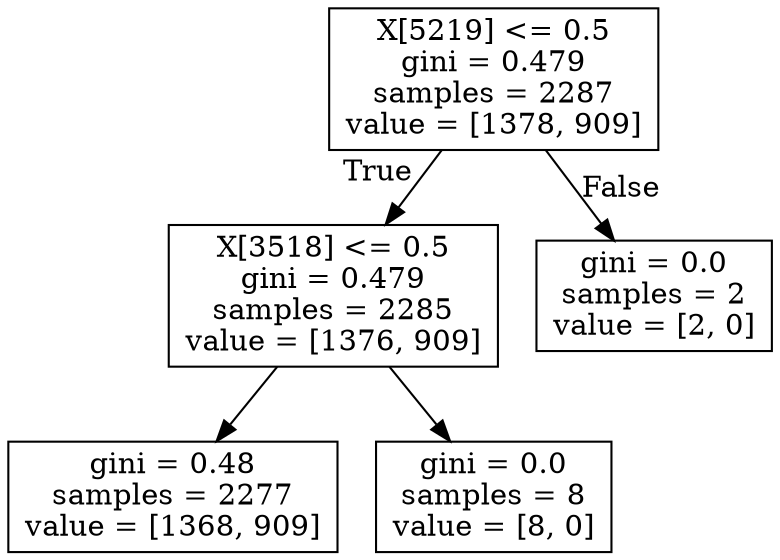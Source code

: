 digraph Tree {
node [shape=box] ;
0 [label="X[5219] <= 0.5\ngini = 0.479\nsamples = 2287\nvalue = [1378, 909]"] ;
1 [label="X[3518] <= 0.5\ngini = 0.479\nsamples = 2285\nvalue = [1376, 909]"] ;
0 -> 1 [labeldistance=2.5, labelangle=45, headlabel="True"] ;
2 [label="gini = 0.48\nsamples = 2277\nvalue = [1368, 909]"] ;
1 -> 2 ;
3 [label="gini = 0.0\nsamples = 8\nvalue = [8, 0]"] ;
1 -> 3 ;
4 [label="gini = 0.0\nsamples = 2\nvalue = [2, 0]"] ;
0 -> 4 [labeldistance=2.5, labelangle=-45, headlabel="False"] ;
}